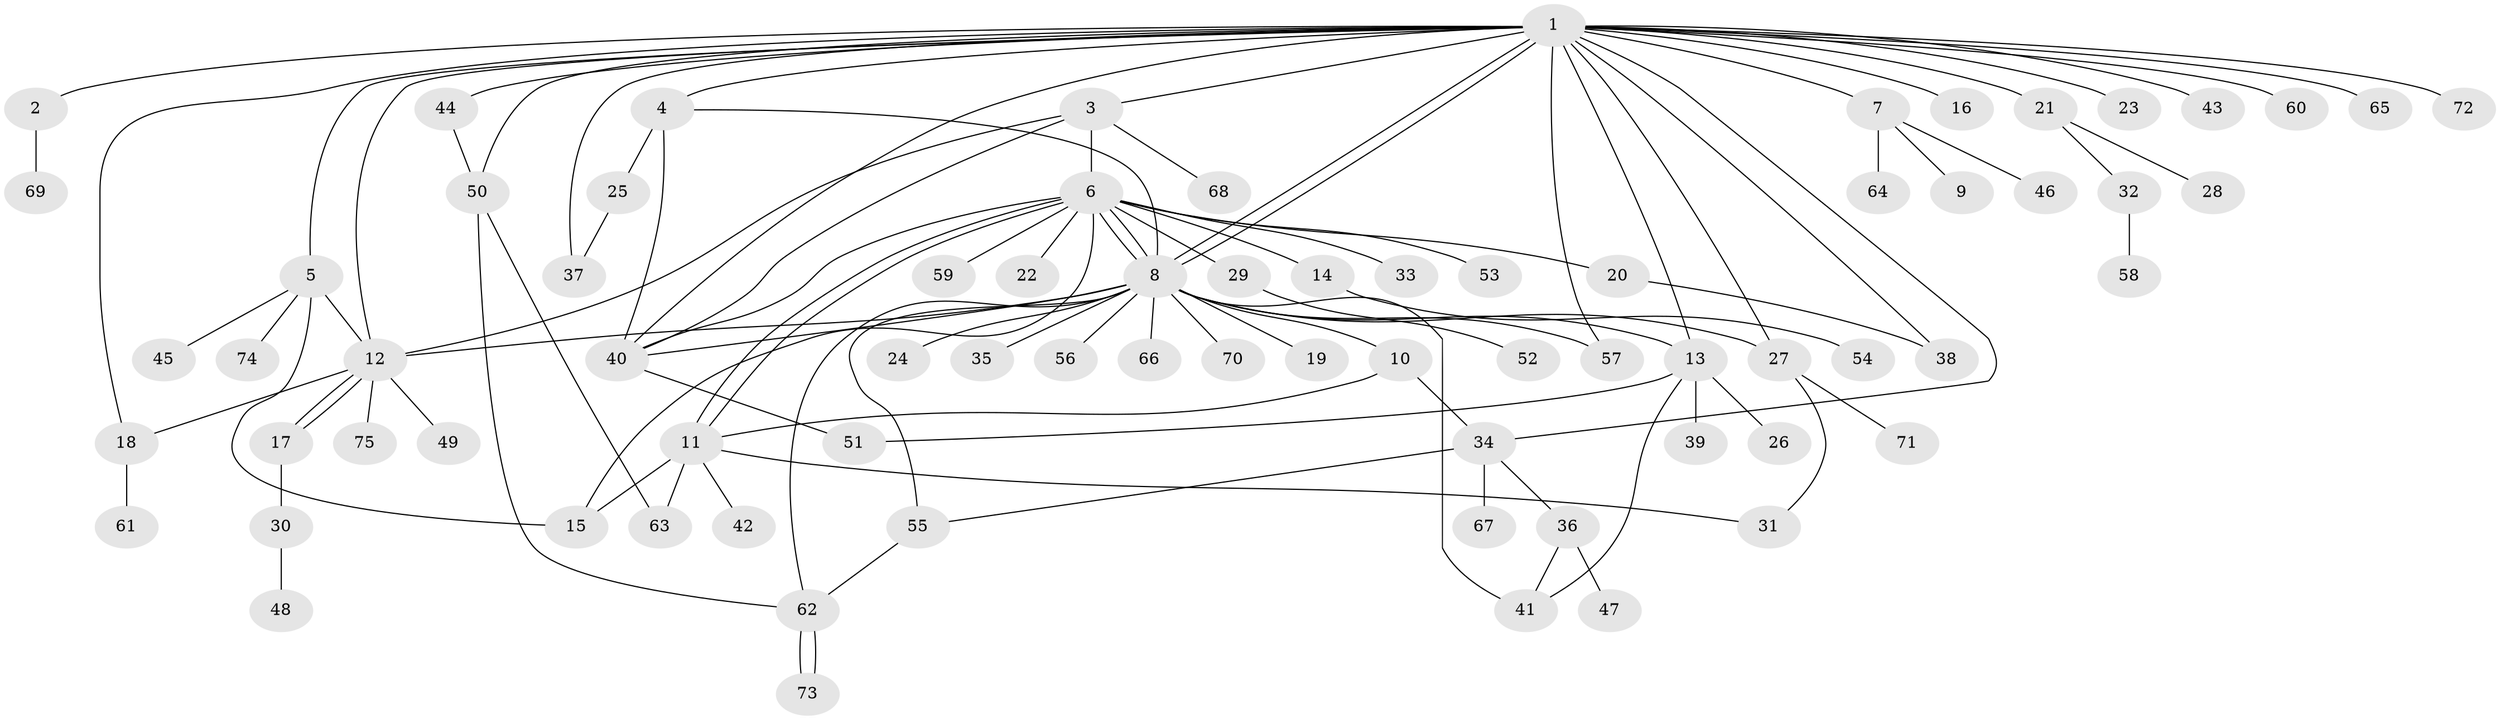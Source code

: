 // Generated by graph-tools (version 1.1) at 2025/35/03/09/25 02:35:35]
// undirected, 75 vertices, 107 edges
graph export_dot {
graph [start="1"]
  node [color=gray90,style=filled];
  1;
  2;
  3;
  4;
  5;
  6;
  7;
  8;
  9;
  10;
  11;
  12;
  13;
  14;
  15;
  16;
  17;
  18;
  19;
  20;
  21;
  22;
  23;
  24;
  25;
  26;
  27;
  28;
  29;
  30;
  31;
  32;
  33;
  34;
  35;
  36;
  37;
  38;
  39;
  40;
  41;
  42;
  43;
  44;
  45;
  46;
  47;
  48;
  49;
  50;
  51;
  52;
  53;
  54;
  55;
  56;
  57;
  58;
  59;
  60;
  61;
  62;
  63;
  64;
  65;
  66;
  67;
  68;
  69;
  70;
  71;
  72;
  73;
  74;
  75;
  1 -- 2;
  1 -- 3;
  1 -- 4;
  1 -- 5;
  1 -- 7;
  1 -- 8;
  1 -- 8;
  1 -- 12;
  1 -- 13;
  1 -- 16;
  1 -- 18;
  1 -- 21;
  1 -- 23;
  1 -- 27;
  1 -- 34;
  1 -- 37;
  1 -- 38;
  1 -- 40;
  1 -- 43;
  1 -- 44;
  1 -- 50;
  1 -- 57;
  1 -- 60;
  1 -- 65;
  1 -- 72;
  2 -- 69;
  3 -- 6;
  3 -- 12;
  3 -- 40;
  3 -- 68;
  4 -- 8;
  4 -- 25;
  4 -- 40;
  5 -- 12;
  5 -- 15;
  5 -- 45;
  5 -- 74;
  6 -- 8;
  6 -- 8;
  6 -- 11;
  6 -- 11;
  6 -- 14;
  6 -- 15;
  6 -- 20;
  6 -- 22;
  6 -- 29;
  6 -- 33;
  6 -- 40;
  6 -- 53;
  6 -- 59;
  7 -- 9;
  7 -- 46;
  7 -- 64;
  8 -- 10;
  8 -- 12;
  8 -- 13;
  8 -- 19;
  8 -- 24;
  8 -- 27;
  8 -- 35;
  8 -- 40;
  8 -- 41;
  8 -- 55;
  8 -- 56;
  8 -- 57;
  8 -- 62;
  8 -- 66;
  8 -- 70;
  10 -- 11;
  10 -- 34;
  11 -- 15;
  11 -- 31;
  11 -- 42;
  11 -- 63;
  12 -- 17;
  12 -- 17;
  12 -- 18;
  12 -- 49;
  12 -- 75;
  13 -- 26;
  13 -- 39;
  13 -- 41;
  13 -- 51;
  14 -- 54;
  17 -- 30;
  18 -- 61;
  20 -- 38;
  21 -- 28;
  21 -- 32;
  25 -- 37;
  27 -- 31;
  27 -- 71;
  29 -- 52;
  30 -- 48;
  32 -- 58;
  34 -- 36;
  34 -- 55;
  34 -- 67;
  36 -- 41;
  36 -- 47;
  40 -- 51;
  44 -- 50;
  50 -- 62;
  50 -- 63;
  55 -- 62;
  62 -- 73;
  62 -- 73;
}
